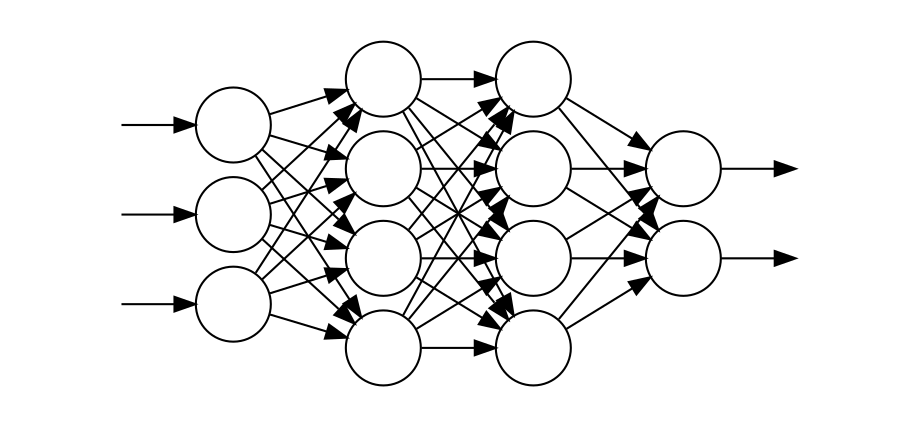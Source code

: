 
/* https://gist.github.com/thigm85/5760134 */

digraph G {
  rankdir=LR
  splines=line
  nodesep=0.1;

  node [label=""];

  subgraph in_to_empty {
    color=white;
    node [shape=none];
    I1_EMPTY I2_EMPTY I3_EMPTY;
  }

  subgraph cluster_0 {
    color=white;
    node [style=solid,color=black, shape=circle];
    x1 x2 x3;
  }

  subgraph cluster_1 {
    color=white;
    node [style=solid,color=black, shape=circle];
    a12 a22 a32 a42;
  }

  subgraph cluster_2 {
    color=white;
    node [style=solid,color=black, shape=circle];
    a13 a23 a33 a43;
  }

  subgraph cluster_3 {
    color=white;
    node [style=solid,color=black, shape=circle];
    O1 O2;
  }

  subgraph out_to_empty {
    color=white;
    node [shape=none];
    O1_EMPTY O2_EMPTY;
  }

  I1_EMPTY -> x1
  I2_EMPTY -> x2
  I3_EMPTY -> x3

  x1 -> a12;
  x1 -> a22;
  x1 -> a32;
  x1 -> a42;

  x2 -> a12;
  x2 -> a22;
  x2 -> a32;
  x2 -> a42;

  x3 -> a12;
  x3 -> a22;
  x3 -> a32;
  x3 -> a42;

  a12 -> a13
  a22 -> a13
  a32 -> a13
  a42 -> a13

  a12 -> a23
  a22 -> a23
  a32 -> a23
  a42 -> a23

  a12 -> a33
  a22 -> a33
  a32 -> a33
  a42 -> a33

  a12 -> a43
  a22 -> a43
  a32 -> a43
  a42 -> a43

  a13 -> O1
  a23 -> O1
  a33 -> O1
  a43 -> O1

  a13 -> O2
  a23 -> O2
  a33 -> O2
  a43 -> O2

  O1 -> O1_EMPTY
  O2 -> O2_EMPTY

}
